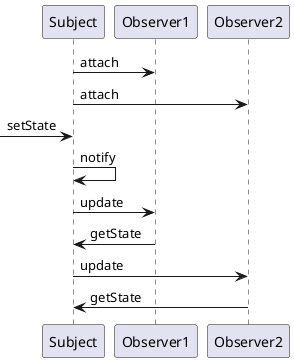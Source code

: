 @startuml

participant Subject
participant Observer1
participant Observer2

Subject -> Observer1 : attach
Subject -> Observer2 : attach

-> Subject : setState

Subject -> Subject : notify

Subject -> Observer1 : update
Observer1 -> Subject : getState
Subject -> Observer2 : update
Observer2 -> Subject : getState

@enduml